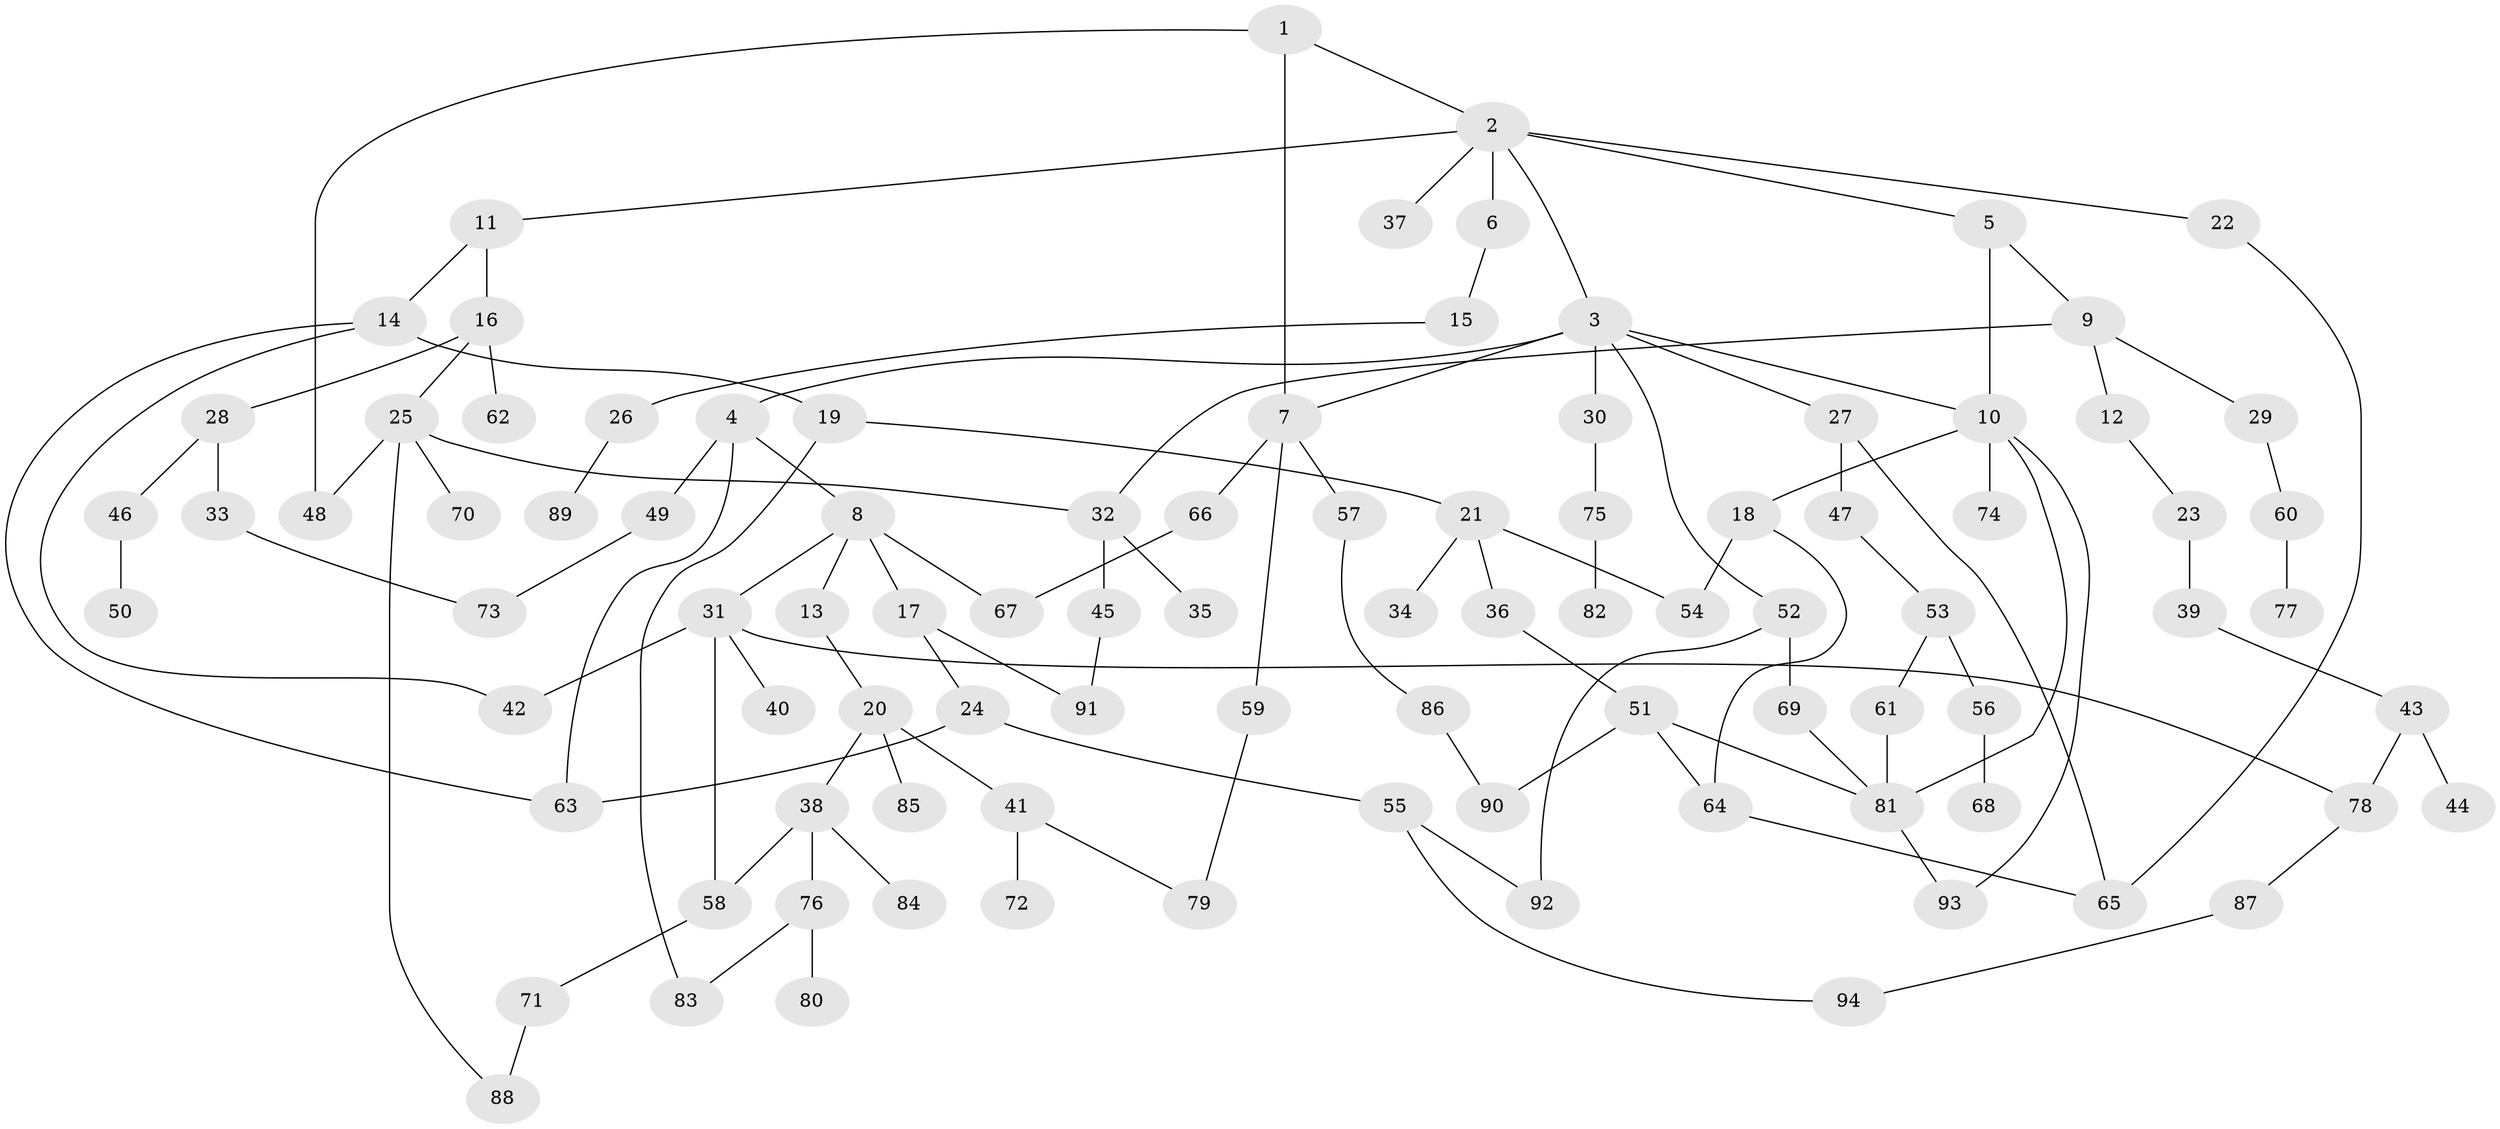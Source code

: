 // original degree distribution, {3: 0.1417910447761194, 8: 0.014925373134328358, 4: 0.09701492537313433, 6: 0.022388059701492536, 5: 0.05223880597014925, 7: 0.007462686567164179, 2: 0.3283582089552239, 1: 0.3358208955223881}
// Generated by graph-tools (version 1.1) at 2025/49/03/04/25 22:49:11]
// undirected, 94 vertices, 119 edges
graph export_dot {
  node [color=gray90,style=filled];
  1;
  2;
  3;
  4;
  5;
  6;
  7;
  8;
  9;
  10;
  11;
  12;
  13;
  14;
  15;
  16;
  17;
  18;
  19;
  20;
  21;
  22;
  23;
  24;
  25;
  26;
  27;
  28;
  29;
  30;
  31;
  32;
  33;
  34;
  35;
  36;
  37;
  38;
  39;
  40;
  41;
  42;
  43;
  44;
  45;
  46;
  47;
  48;
  49;
  50;
  51;
  52;
  53;
  54;
  55;
  56;
  57;
  58;
  59;
  60;
  61;
  62;
  63;
  64;
  65;
  66;
  67;
  68;
  69;
  70;
  71;
  72;
  73;
  74;
  75;
  76;
  77;
  78;
  79;
  80;
  81;
  82;
  83;
  84;
  85;
  86;
  87;
  88;
  89;
  90;
  91;
  92;
  93;
  94;
  1 -- 2 [weight=1.0];
  1 -- 7 [weight=1.0];
  1 -- 48 [weight=1.0];
  2 -- 3 [weight=1.0];
  2 -- 5 [weight=1.0];
  2 -- 6 [weight=1.0];
  2 -- 11 [weight=1.0];
  2 -- 22 [weight=1.0];
  2 -- 37 [weight=1.0];
  3 -- 4 [weight=1.0];
  3 -- 7 [weight=1.0];
  3 -- 10 [weight=1.0];
  3 -- 27 [weight=1.0];
  3 -- 30 [weight=1.0];
  3 -- 52 [weight=1.0];
  4 -- 8 [weight=1.0];
  4 -- 49 [weight=1.0];
  4 -- 63 [weight=1.0];
  5 -- 9 [weight=1.0];
  5 -- 10 [weight=1.0];
  6 -- 15 [weight=1.0];
  7 -- 57 [weight=1.0];
  7 -- 59 [weight=1.0];
  7 -- 66 [weight=1.0];
  8 -- 13 [weight=1.0];
  8 -- 17 [weight=1.0];
  8 -- 31 [weight=1.0];
  8 -- 67 [weight=1.0];
  9 -- 12 [weight=1.0];
  9 -- 29 [weight=1.0];
  9 -- 32 [weight=1.0];
  10 -- 18 [weight=1.0];
  10 -- 74 [weight=1.0];
  10 -- 81 [weight=1.0];
  10 -- 93 [weight=1.0];
  11 -- 14 [weight=1.0];
  11 -- 16 [weight=1.0];
  12 -- 23 [weight=1.0];
  13 -- 20 [weight=1.0];
  14 -- 19 [weight=1.0];
  14 -- 42 [weight=1.0];
  14 -- 63 [weight=1.0];
  15 -- 26 [weight=1.0];
  16 -- 25 [weight=1.0];
  16 -- 28 [weight=1.0];
  16 -- 62 [weight=1.0];
  17 -- 24 [weight=1.0];
  17 -- 91 [weight=1.0];
  18 -- 54 [weight=1.0];
  18 -- 64 [weight=1.0];
  19 -- 21 [weight=1.0];
  19 -- 83 [weight=1.0];
  20 -- 38 [weight=1.0];
  20 -- 41 [weight=1.0];
  20 -- 85 [weight=1.0];
  21 -- 34 [weight=1.0];
  21 -- 36 [weight=1.0];
  21 -- 54 [weight=1.0];
  22 -- 65 [weight=1.0];
  23 -- 39 [weight=1.0];
  24 -- 55 [weight=1.0];
  24 -- 63 [weight=1.0];
  25 -- 32 [weight=1.0];
  25 -- 48 [weight=1.0];
  25 -- 70 [weight=1.0];
  25 -- 88 [weight=1.0];
  26 -- 89 [weight=1.0];
  27 -- 47 [weight=1.0];
  27 -- 65 [weight=1.0];
  28 -- 33 [weight=1.0];
  28 -- 46 [weight=1.0];
  29 -- 60 [weight=1.0];
  30 -- 75 [weight=1.0];
  31 -- 40 [weight=1.0];
  31 -- 42 [weight=1.0];
  31 -- 58 [weight=1.0];
  31 -- 78 [weight=1.0];
  32 -- 35 [weight=1.0];
  32 -- 45 [weight=1.0];
  33 -- 73 [weight=1.0];
  36 -- 51 [weight=1.0];
  38 -- 58 [weight=1.0];
  38 -- 76 [weight=1.0];
  38 -- 84 [weight=1.0];
  39 -- 43 [weight=1.0];
  41 -- 72 [weight=1.0];
  41 -- 79 [weight=1.0];
  43 -- 44 [weight=1.0];
  43 -- 78 [weight=1.0];
  45 -- 91 [weight=1.0];
  46 -- 50 [weight=1.0];
  47 -- 53 [weight=1.0];
  49 -- 73 [weight=1.0];
  51 -- 64 [weight=1.0];
  51 -- 81 [weight=1.0];
  51 -- 90 [weight=1.0];
  52 -- 69 [weight=1.0];
  52 -- 92 [weight=1.0];
  53 -- 56 [weight=1.0];
  53 -- 61 [weight=1.0];
  55 -- 92 [weight=1.0];
  55 -- 94 [weight=1.0];
  56 -- 68 [weight=1.0];
  57 -- 86 [weight=1.0];
  58 -- 71 [weight=1.0];
  59 -- 79 [weight=1.0];
  60 -- 77 [weight=1.0];
  61 -- 81 [weight=1.0];
  64 -- 65 [weight=1.0];
  66 -- 67 [weight=1.0];
  69 -- 81 [weight=1.0];
  71 -- 88 [weight=1.0];
  75 -- 82 [weight=1.0];
  76 -- 80 [weight=1.0];
  76 -- 83 [weight=1.0];
  78 -- 87 [weight=1.0];
  81 -- 93 [weight=1.0];
  86 -- 90 [weight=1.0];
  87 -- 94 [weight=1.0];
}
